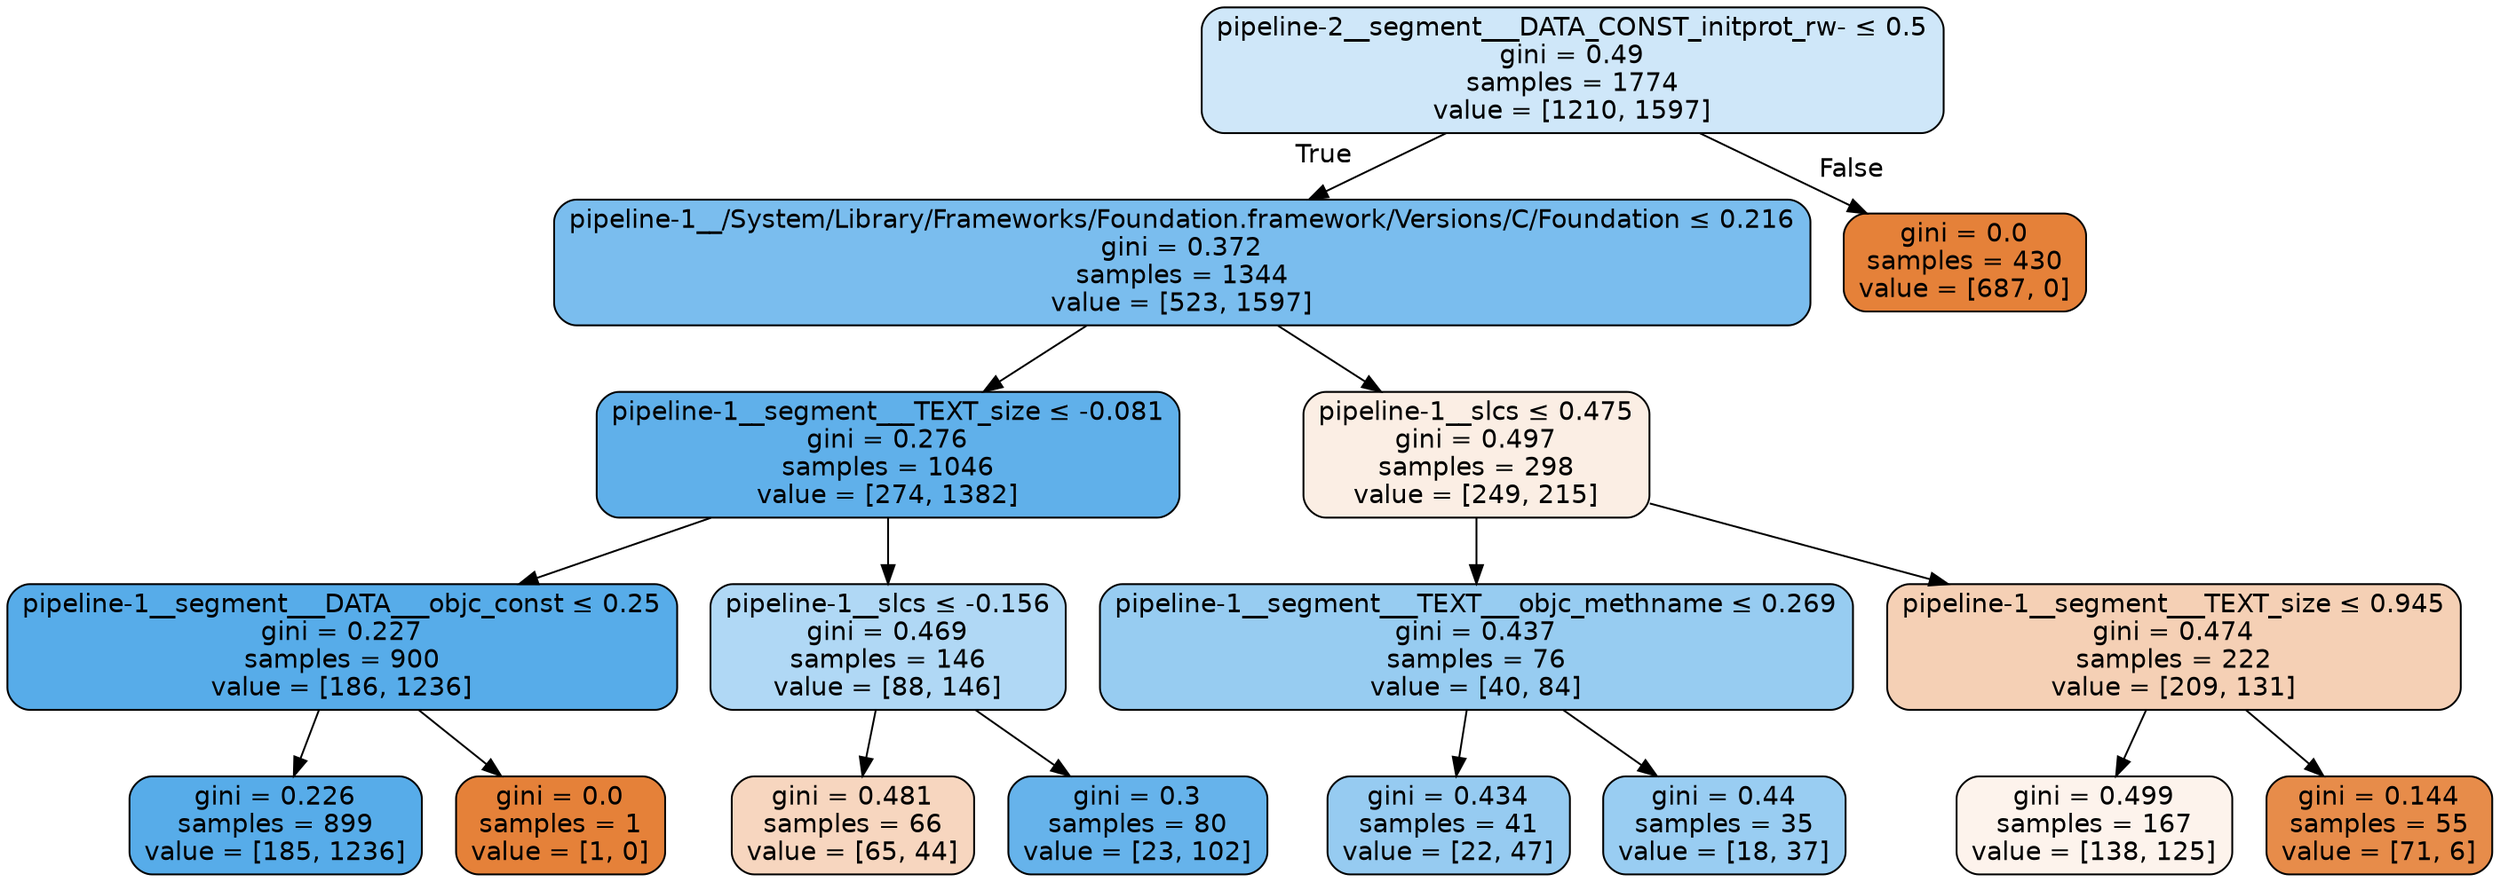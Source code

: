 digraph Tree {
node [shape=box, style="filled, rounded", color="black", fontname="helvetica"] ;
edge [fontname="helvetica"] ;
0 [label=<pipeline-2__segment___DATA_CONST_initprot_rw- &le; 0.5<br/>gini = 0.49<br/>samples = 1774<br/>value = [1210, 1597]>, fillcolor="#cfe7f9"] ;
1 [label=<pipeline-1__/System/Library/Frameworks/Foundation.framework/Versions/C/Foundation &le; 0.216<br/>gini = 0.372<br/>samples = 1344<br/>value = [523, 1597]>, fillcolor="#7abdee"] ;
0 -> 1 [labeldistance=2.5, labelangle=45, headlabel="True"] ;
2 [label=<pipeline-1__segment___TEXT_size &le; -0.081<br/>gini = 0.276<br/>samples = 1046<br/>value = [274, 1382]>, fillcolor="#60b0ea"] ;
1 -> 2 ;
3 [label=<pipeline-1__segment___DATA___objc_const &le; 0.25<br/>gini = 0.227<br/>samples = 900<br/>value = [186, 1236]>, fillcolor="#57ace9"] ;
2 -> 3 ;
4 [label=<gini = 0.226<br/>samples = 899<br/>value = [185, 1236]>, fillcolor="#57ace9"] ;
3 -> 4 ;
5 [label=<gini = 0.0<br/>samples = 1<br/>value = [1, 0]>, fillcolor="#e58139"] ;
3 -> 5 ;
6 [label=<pipeline-1__slcs &le; -0.156<br/>gini = 0.469<br/>samples = 146<br/>value = [88, 146]>, fillcolor="#b0d8f5"] ;
2 -> 6 ;
7 [label=<gini = 0.481<br/>samples = 66<br/>value = [65, 44]>, fillcolor="#f7d6bf"] ;
6 -> 7 ;
8 [label=<gini = 0.3<br/>samples = 80<br/>value = [23, 102]>, fillcolor="#66b3eb"] ;
6 -> 8 ;
9 [label=<pipeline-1__slcs &le; 0.475<br/>gini = 0.497<br/>samples = 298<br/>value = [249, 215]>, fillcolor="#fbeee4"] ;
1 -> 9 ;
10 [label=<pipeline-1__segment___TEXT___objc_methname &le; 0.269<br/>gini = 0.437<br/>samples = 76<br/>value = [40, 84]>, fillcolor="#97ccf1"] ;
9 -> 10 ;
11 [label=<gini = 0.434<br/>samples = 41<br/>value = [22, 47]>, fillcolor="#96cbf1"] ;
10 -> 11 ;
12 [label=<gini = 0.44<br/>samples = 35<br/>value = [18, 37]>, fillcolor="#99cdf2"] ;
10 -> 12 ;
13 [label=<pipeline-1__segment___TEXT_size &le; 0.945<br/>gini = 0.474<br/>samples = 222<br/>value = [209, 131]>, fillcolor="#f5d0b5"] ;
9 -> 13 ;
14 [label=<gini = 0.499<br/>samples = 167<br/>value = [138, 125]>, fillcolor="#fdf3ec"] ;
13 -> 14 ;
15 [label=<gini = 0.144<br/>samples = 55<br/>value = [71, 6]>, fillcolor="#e78c4a"] ;
13 -> 15 ;
16 [label=<gini = 0.0<br/>samples = 430<br/>value = [687, 0]>, fillcolor="#e58139"] ;
0 -> 16 [labeldistance=2.5, labelangle=-45, headlabel="False"] ;
}
